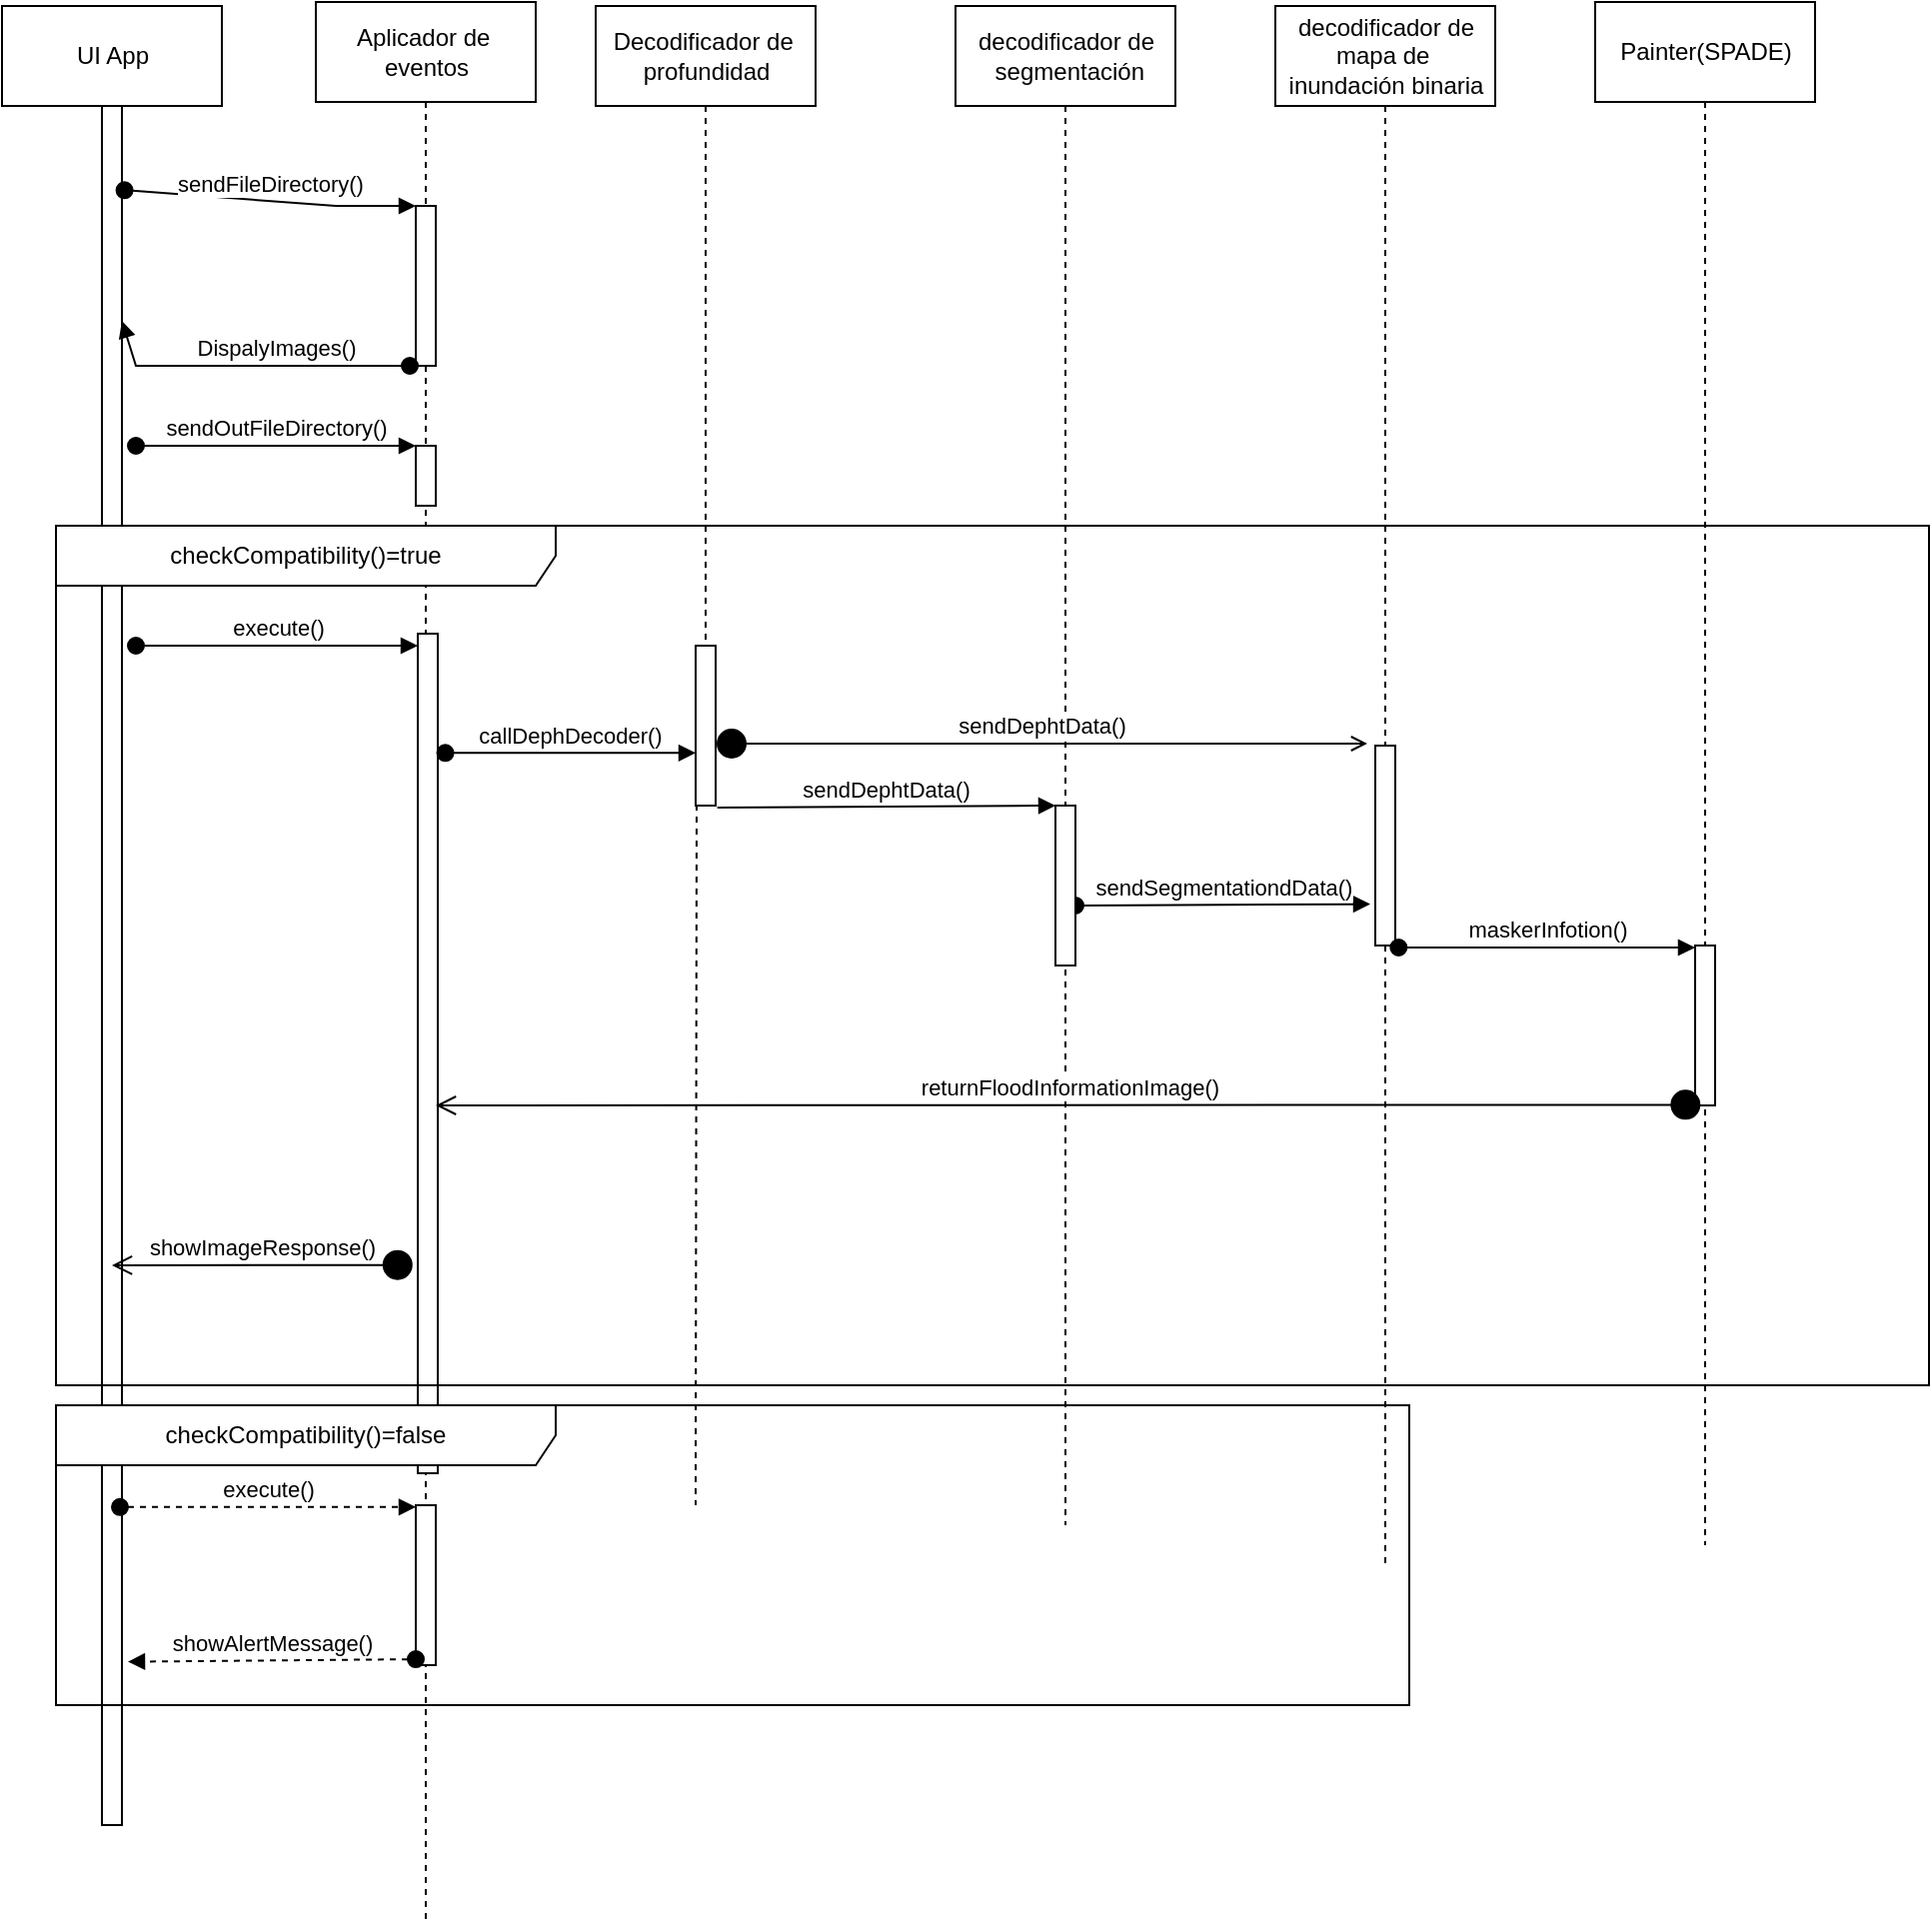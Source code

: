 <mxfile version="20.6.0" type="github">
  <diagram id="_BRnc6Xgz4SjPGTiseiZ" name="Página-1">
    <mxGraphModel dx="1654" dy="-737" grid="1" gridSize="10" guides="1" tooltips="1" connect="1" arrows="1" fold="1" page="1" pageScale="1" pageWidth="827" pageHeight="1169" math="0" shadow="0">
      <root>
        <mxCell id="0" />
        <mxCell id="1" parent="0" />
        <mxCell id="UyUG-7OpEGxQX-MlArJ5-1" value="UI App" style="html=1;" vertex="1" parent="1">
          <mxGeometry x="-37" y="1230" width="110" height="50" as="geometry" />
        </mxCell>
        <mxCell id="UyUG-7OpEGxQX-MlArJ5-2" value="" style="html=1;points=[];perimeter=orthogonalPerimeter;" vertex="1" parent="1">
          <mxGeometry x="13" y="1280" width="10" height="860" as="geometry" />
        </mxCell>
        <mxCell id="UyUG-7OpEGxQX-MlArJ5-46" style="edgeStyle=orthogonalEdgeStyle;rounded=0;orthogonalLoop=1;jettySize=auto;html=1;dashed=1;endArrow=none;endFill=0;" edge="1" parent="1" source="UyUG-7OpEGxQX-MlArJ5-3">
          <mxGeometry relative="1" as="geometry">
            <mxPoint x="310" y="1980" as="targetPoint" />
          </mxGeometry>
        </mxCell>
        <mxCell id="UyUG-7OpEGxQX-MlArJ5-3" value="Decodificador de&amp;nbsp;&lt;br&gt;profundidad" style="html=1;" vertex="1" parent="1">
          <mxGeometry x="260" y="1230" width="110" height="50" as="geometry" />
        </mxCell>
        <mxCell id="UyUG-7OpEGxQX-MlArJ5-47" style="edgeStyle=orthogonalEdgeStyle;rounded=0;orthogonalLoop=1;jettySize=auto;html=1;dashed=1;endArrow=none;endFill=0;" edge="1" parent="1" source="UyUG-7OpEGxQX-MlArJ5-4">
          <mxGeometry relative="1" as="geometry">
            <mxPoint x="495" y="1990" as="targetPoint" />
          </mxGeometry>
        </mxCell>
        <mxCell id="UyUG-7OpEGxQX-MlArJ5-4" value="decodificador de&lt;br&gt;&amp;nbsp;segmentación" style="html=1;" vertex="1" parent="1">
          <mxGeometry x="440" y="1230" width="110" height="50" as="geometry" />
        </mxCell>
        <mxCell id="UyUG-7OpEGxQX-MlArJ5-48" style="edgeStyle=orthogonalEdgeStyle;rounded=0;orthogonalLoop=1;jettySize=auto;html=1;dashed=1;endArrow=none;endFill=0;" edge="1" parent="1" source="UyUG-7OpEGxQX-MlArJ5-5">
          <mxGeometry relative="1" as="geometry">
            <mxPoint x="655" y="2010" as="targetPoint" />
          </mxGeometry>
        </mxCell>
        <mxCell id="UyUG-7OpEGxQX-MlArJ5-5" value="decodificador de&lt;br&gt;mapa de&amp;nbsp;&lt;br&gt;inundación binaria" style="html=1;" vertex="1" parent="1">
          <mxGeometry x="600" y="1230" width="110" height="50" as="geometry" />
        </mxCell>
        <mxCell id="UyUG-7OpEGxQX-MlArJ5-43" style="edgeStyle=orthogonalEdgeStyle;rounded=0;orthogonalLoop=1;jettySize=auto;html=1;endArrow=none;endFill=0;dashed=1;" edge="1" parent="1" source="UyUG-7OpEGxQX-MlArJ5-10">
          <mxGeometry relative="1" as="geometry">
            <mxPoint x="175" y="2190" as="targetPoint" />
          </mxGeometry>
        </mxCell>
        <mxCell id="UyUG-7OpEGxQX-MlArJ5-10" value="Aplicador de&amp;nbsp;&lt;br&gt;eventos" style="html=1;" vertex="1" parent="1">
          <mxGeometry x="120" y="1228" width="110" height="50" as="geometry" />
        </mxCell>
        <mxCell id="UyUG-7OpEGxQX-MlArJ5-13" value="" style="html=1;points=[];perimeter=orthogonalPerimeter;" vertex="1" parent="1">
          <mxGeometry x="170" y="1330" width="10" height="80" as="geometry" />
        </mxCell>
        <mxCell id="UyUG-7OpEGxQX-MlArJ5-14" value="sendFileDirectory()" style="html=1;verticalAlign=bottom;startArrow=oval;endArrow=block;startSize=8;rounded=0;exitX=1.129;exitY=0.049;exitDx=0;exitDy=0;exitPerimeter=0;" edge="1" target="UyUG-7OpEGxQX-MlArJ5-13" parent="1" source="UyUG-7OpEGxQX-MlArJ5-2">
          <mxGeometry relative="1" as="geometry">
            <mxPoint x="80" y="1380" as="sourcePoint" />
            <Array as="points">
              <mxPoint x="130" y="1330" />
            </Array>
          </mxGeometry>
        </mxCell>
        <mxCell id="UyUG-7OpEGxQX-MlArJ5-15" value="DispalyImages()" style="html=1;verticalAlign=bottom;startArrow=oval;startFill=1;endArrow=block;startSize=8;rounded=0;exitX=-0.3;exitY=1;exitDx=0;exitDy=0;exitPerimeter=0;entryX=1;entryY=0.125;entryDx=0;entryDy=0;entryPerimeter=0;" edge="1" parent="1" source="UyUG-7OpEGxQX-MlArJ5-13" target="UyUG-7OpEGxQX-MlArJ5-2">
          <mxGeometry x="-0.168" width="60" relative="1" as="geometry">
            <mxPoint x="90" y="1430" as="sourcePoint" />
            <mxPoint x="30" y="1410" as="targetPoint" />
            <Array as="points">
              <mxPoint x="30" y="1410" />
            </Array>
            <mxPoint as="offset" />
          </mxGeometry>
        </mxCell>
        <mxCell id="UyUG-7OpEGxQX-MlArJ5-16" value="" style="html=1;points=[];perimeter=orthogonalPerimeter;" vertex="1" parent="1">
          <mxGeometry x="170" y="1450" width="10" height="30" as="geometry" />
        </mxCell>
        <mxCell id="UyUG-7OpEGxQX-MlArJ5-17" value="sendOutFileDirectory()" style="html=1;verticalAlign=bottom;startArrow=oval;endArrow=block;startSize=8;rounded=0;" edge="1" target="UyUG-7OpEGxQX-MlArJ5-16" parent="1">
          <mxGeometry relative="1" as="geometry">
            <mxPoint x="30" y="1450" as="sourcePoint" />
          </mxGeometry>
        </mxCell>
        <mxCell id="UyUG-7OpEGxQX-MlArJ5-18" value="" style="html=1;points=[];perimeter=orthogonalPerimeter;" vertex="1" parent="1">
          <mxGeometry x="171" y="1544" width="10" height="420" as="geometry" />
        </mxCell>
        <mxCell id="UyUG-7OpEGxQX-MlArJ5-19" value="execute()" style="html=1;verticalAlign=bottom;startArrow=oval;endArrow=block;startSize=8;rounded=0;" edge="1" target="UyUG-7OpEGxQX-MlArJ5-18" parent="1">
          <mxGeometry relative="1" as="geometry">
            <mxPoint x="30" y="1550" as="sourcePoint" />
          </mxGeometry>
        </mxCell>
        <mxCell id="UyUG-7OpEGxQX-MlArJ5-20" value="" style="html=1;points=[];perimeter=orthogonalPerimeter;" vertex="1" parent="1">
          <mxGeometry x="310" y="1550" width="10" height="80" as="geometry" />
        </mxCell>
        <mxCell id="UyUG-7OpEGxQX-MlArJ5-21" value="callDephDecoder()" style="html=1;verticalAlign=bottom;startArrow=oval;endArrow=block;startSize=8;rounded=0;exitX=1.376;exitY=0.142;exitDx=0;exitDy=0;exitPerimeter=0;" edge="1" target="UyUG-7OpEGxQX-MlArJ5-20" parent="1" source="UyUG-7OpEGxQX-MlArJ5-18">
          <mxGeometry relative="1" as="geometry">
            <mxPoint x="250" y="1550" as="sourcePoint" />
          </mxGeometry>
        </mxCell>
        <mxCell id="UyUG-7OpEGxQX-MlArJ5-25" value="sendDephtData()" style="html=1;verticalAlign=bottom;endArrow=block;entryX=0;entryY=0;rounded=0;exitX=1.083;exitY=1.013;exitDx=0;exitDy=0;exitPerimeter=0;" edge="1" target="UyUG-7OpEGxQX-MlArJ5-24" parent="1" source="UyUG-7OpEGxQX-MlArJ5-20">
          <mxGeometry relative="1" as="geometry">
            <mxPoint x="420" y="1590" as="sourcePoint" />
          </mxGeometry>
        </mxCell>
        <mxCell id="UyUG-7OpEGxQX-MlArJ5-27" value="sendSegmentationdData()" style="html=1;verticalAlign=bottom;startArrow=oval;startFill=1;endArrow=block;startSize=8;rounded=0;entryX=-0.25;entryY=0.793;entryDx=0;entryDy=0;entryPerimeter=0;" edge="1" parent="1" target="UyUG-7OpEGxQX-MlArJ5-22">
          <mxGeometry width="60" relative="1" as="geometry">
            <mxPoint x="500" y="1680" as="sourcePoint" />
            <mxPoint x="560" y="1680" as="targetPoint" />
          </mxGeometry>
        </mxCell>
        <mxCell id="UyUG-7OpEGxQX-MlArJ5-24" value="" style="html=1;points=[];perimeter=orthogonalPerimeter;" vertex="1" parent="1">
          <mxGeometry x="490" y="1630" width="10" height="80" as="geometry" />
        </mxCell>
        <mxCell id="UyUG-7OpEGxQX-MlArJ5-22" value="" style="html=1;points=[];perimeter=orthogonalPerimeter;" vertex="1" parent="1">
          <mxGeometry x="650" y="1600" width="10" height="100" as="geometry" />
        </mxCell>
        <mxCell id="UyUG-7OpEGxQX-MlArJ5-30" value="sendDephtData()" style="html=1;verticalAlign=bottom;startArrow=circle;startFill=1;endArrow=open;rounded=0;" edge="1" parent="1">
          <mxGeometry width="80" relative="1" as="geometry">
            <mxPoint x="320" y="1599" as="sourcePoint" />
            <mxPoint x="646" y="1599" as="targetPoint" />
          </mxGeometry>
        </mxCell>
        <mxCell id="UyUG-7OpEGxQX-MlArJ5-49" style="edgeStyle=orthogonalEdgeStyle;rounded=0;orthogonalLoop=1;jettySize=auto;html=1;dashed=1;endArrow=none;endFill=0;" edge="1" parent="1" source="UyUG-7OpEGxQX-MlArJ5-34">
          <mxGeometry relative="1" as="geometry">
            <mxPoint x="815" y="2000" as="targetPoint" />
          </mxGeometry>
        </mxCell>
        <mxCell id="UyUG-7OpEGxQX-MlArJ5-34" value="Painter(SPADE)" style="html=1;" vertex="1" parent="1">
          <mxGeometry x="760" y="1228" width="110" height="50" as="geometry" />
        </mxCell>
        <mxCell id="UyUG-7OpEGxQX-MlArJ5-36" value="" style="html=1;points=[];perimeter=orthogonalPerimeter;" vertex="1" parent="1">
          <mxGeometry x="810" y="1700" width="10" height="80" as="geometry" />
        </mxCell>
        <mxCell id="UyUG-7OpEGxQX-MlArJ5-37" value="maskerInfotion()" style="html=1;verticalAlign=bottom;startArrow=oval;endArrow=block;startSize=8;rounded=0;exitX=1.167;exitY=1.01;exitDx=0;exitDy=0;exitPerimeter=0;" edge="1" target="UyUG-7OpEGxQX-MlArJ5-36" parent="1" source="UyUG-7OpEGxQX-MlArJ5-22">
          <mxGeometry relative="1" as="geometry">
            <mxPoint x="757" y="1700" as="sourcePoint" />
          </mxGeometry>
        </mxCell>
        <mxCell id="UyUG-7OpEGxQX-MlArJ5-38" value="returnFloodInformationImage()" style="html=1;verticalAlign=bottom;startArrow=circle;startFill=1;endArrow=open;startSize=6;endSize=8;rounded=0;exitX=0.318;exitY=0.996;exitDx=0;exitDy=0;exitPerimeter=0;" edge="1" parent="1" source="UyUG-7OpEGxQX-MlArJ5-36">
          <mxGeometry width="80" relative="1" as="geometry">
            <mxPoint x="710" y="1780" as="sourcePoint" />
            <mxPoint x="180" y="1780" as="targetPoint" />
          </mxGeometry>
        </mxCell>
        <mxCell id="UyUG-7OpEGxQX-MlArJ5-39" value="showImageResponse()" style="html=1;verticalAlign=bottom;startArrow=circle;startFill=1;endArrow=open;startSize=6;endSize=8;rounded=0;exitX=-0.212;exitY=0.752;exitDx=0;exitDy=0;exitPerimeter=0;" edge="1" parent="1" source="UyUG-7OpEGxQX-MlArJ5-18">
          <mxGeometry width="80" relative="1" as="geometry">
            <mxPoint x="60" y="1860" as="sourcePoint" />
            <mxPoint x="18" y="1860" as="targetPoint" />
          </mxGeometry>
        </mxCell>
        <mxCell id="UyUG-7OpEGxQX-MlArJ5-40" value="checkCompatibility()=true" style="shape=umlFrame;whiteSpace=wrap;html=1;width=250;height=30;" vertex="1" parent="1">
          <mxGeometry x="-10" y="1490" width="937" height="430" as="geometry" />
        </mxCell>
        <mxCell id="UyUG-7OpEGxQX-MlArJ5-51" value="" style="html=1;points=[];perimeter=orthogonalPerimeter;" vertex="1" parent="1">
          <mxGeometry x="170" y="1980" width="10" height="80" as="geometry" />
        </mxCell>
        <mxCell id="UyUG-7OpEGxQX-MlArJ5-52" value="execute()" style="html=1;verticalAlign=bottom;startArrow=oval;endArrow=block;startSize=8;rounded=0;dashed=1;exitX=0.9;exitY=0.815;exitDx=0;exitDy=0;exitPerimeter=0;" edge="1" target="UyUG-7OpEGxQX-MlArJ5-51" parent="1" source="UyUG-7OpEGxQX-MlArJ5-2">
          <mxGeometry relative="1" as="geometry">
            <mxPoint x="110" y="1980" as="sourcePoint" />
          </mxGeometry>
        </mxCell>
        <mxCell id="UyUG-7OpEGxQX-MlArJ5-53" value="showAlertMessage()" style="html=1;verticalAlign=bottom;startArrow=oval;startFill=1;endArrow=block;startSize=8;rounded=0;dashed=1;exitX=0;exitY=0.963;exitDx=0;exitDy=0;exitPerimeter=0;entryX=1.3;entryY=0.905;entryDx=0;entryDy=0;entryPerimeter=0;" edge="1" parent="1" source="UyUG-7OpEGxQX-MlArJ5-51" target="UyUG-7OpEGxQX-MlArJ5-2">
          <mxGeometry width="60" relative="1" as="geometry">
            <mxPoint x="110" y="2030" as="sourcePoint" />
            <mxPoint x="170" y="2030" as="targetPoint" />
          </mxGeometry>
        </mxCell>
        <mxCell id="UyUG-7OpEGxQX-MlArJ5-54" value="checkCompatibility()=false" style="shape=umlFrame;whiteSpace=wrap;html=1;width=250;height=30;" vertex="1" parent="1">
          <mxGeometry x="-10" y="1930" width="677" height="150" as="geometry" />
        </mxCell>
      </root>
    </mxGraphModel>
  </diagram>
</mxfile>
